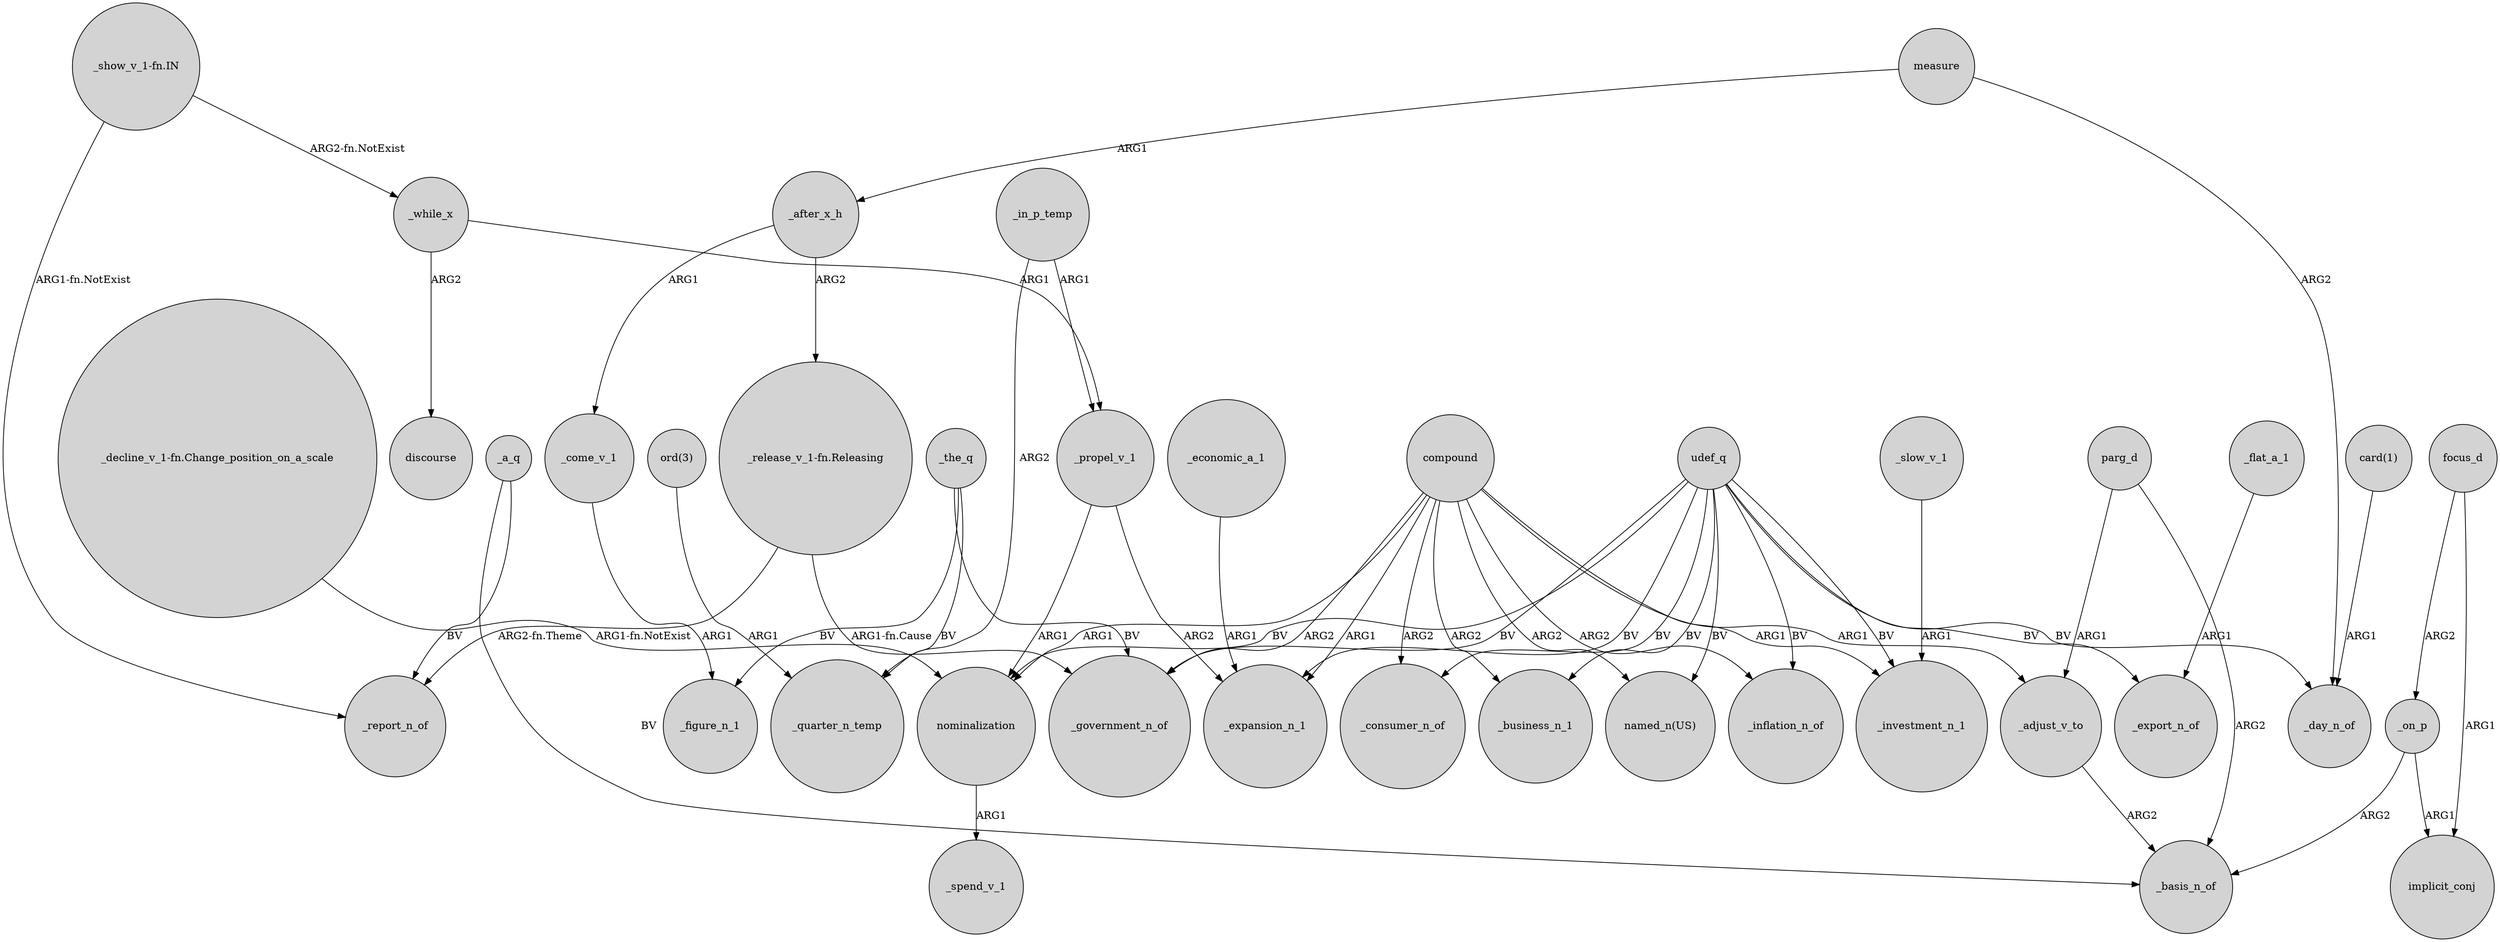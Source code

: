 digraph {
	node [shape=circle style=filled]
	_a_q -> _report_n_of [label=BV]
	udef_q -> _inflation_n_of [label=BV]
	udef_q -> "named_n(US)" [label=BV]
	nominalization -> _spend_v_1 [label=ARG1]
	_slow_v_1 -> _investment_n_1 [label=ARG1]
	_on_p -> implicit_conj [label=ARG1]
	_after_x_h -> _come_v_1 [label=ARG1]
	compound -> _government_n_of [label=ARG2]
	_come_v_1 -> _figure_n_1 [label=ARG1]
	"_release_v_1-fn.Releasing" -> _report_n_of [label="ARG2-fn.Theme"]
	parg_d -> _adjust_v_to [label=ARG1]
	parg_d -> _basis_n_of [label=ARG2]
	udef_q -> _government_n_of [label=BV]
	"card(1)" -> _day_n_of [label=ARG1]
	_the_q -> _quarter_n_temp [label=BV]
	udef_q -> _day_n_of [label=BV]
	"_release_v_1-fn.Releasing" -> _government_n_of [label="ARG1-fn.Cause"]
	"_show_v_1-fn.IN" -> _report_n_of [label="ARG1-fn.NotExist"]
	"_decline_v_1-fn.Change_position_on_a_scale" -> nominalization [label="ARG1-fn.NotExist"]
	_the_q -> _figure_n_1 [label=BV]
	_in_p_temp -> _propel_v_1 [label=ARG1]
	measure -> _day_n_of [label=ARG2]
	_propel_v_1 -> _expansion_n_1 [label=ARG2]
	compound -> "named_n(US)" [label=ARG2]
	_in_p_temp -> _quarter_n_temp [label=ARG2]
	_a_q -> _basis_n_of [label=BV]
	_while_x -> _propel_v_1 [label=ARG1]
	compound -> _investment_n_1 [label=ARG1]
	_economic_a_1 -> _expansion_n_1 [label=ARG1]
	_adjust_v_to -> _basis_n_of [label=ARG2]
	"ord(3)" -> _quarter_n_temp [label=ARG1]
	compound -> _inflation_n_of [label=ARG2]
	compound -> _adjust_v_to [label=ARG1]
	udef_q -> _consumer_n_of [label=BV]
	_after_x_h -> "_release_v_1-fn.Releasing" [label=ARG2]
	_while_x -> discourse [label=ARG2]
	udef_q -> _expansion_n_1 [label=BV]
	udef_q -> nominalization [label=BV]
	compound -> _business_n_1 [label=ARG2]
	udef_q -> _export_n_of [label=BV]
	compound -> _expansion_n_1 [label=ARG1]
	_the_q -> _government_n_of [label=BV]
	compound -> _consumer_n_of [label=ARG2]
	focus_d -> implicit_conj [label=ARG1]
	_on_p -> _basis_n_of [label=ARG2]
	udef_q -> _investment_n_1 [label=BV]
	udef_q -> _business_n_1 [label=BV]
	_flat_a_1 -> _export_n_of [label=ARG1]
	measure -> _after_x_h [label=ARG1]
	compound -> nominalization [label=ARG1]
	_propel_v_1 -> nominalization [label=ARG1]
	focus_d -> _on_p [label=ARG2]
	"_show_v_1-fn.IN" -> _while_x [label="ARG2-fn.NotExist"]
}
